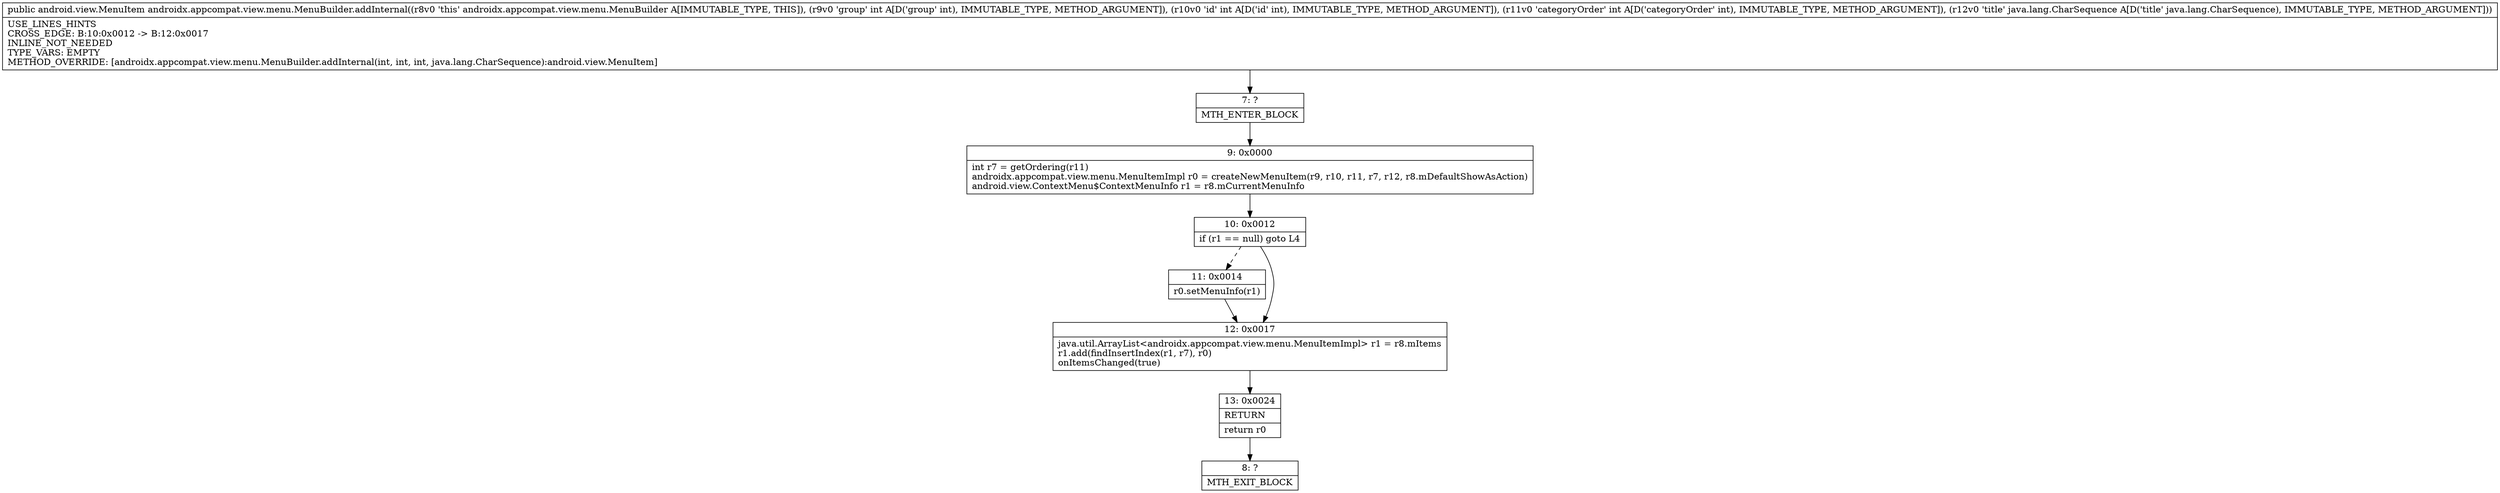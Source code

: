 digraph "CFG forandroidx.appcompat.view.menu.MenuBuilder.addInternal(IIILjava\/lang\/CharSequence;)Landroid\/view\/MenuItem;" {
Node_7 [shape=record,label="{7\:\ ?|MTH_ENTER_BLOCK\l}"];
Node_9 [shape=record,label="{9\:\ 0x0000|int r7 = getOrdering(r11)\landroidx.appcompat.view.menu.MenuItemImpl r0 = createNewMenuItem(r9, r10, r11, r7, r12, r8.mDefaultShowAsAction)\landroid.view.ContextMenu$ContextMenuInfo r1 = r8.mCurrentMenuInfo\l}"];
Node_10 [shape=record,label="{10\:\ 0x0012|if (r1 == null) goto L4\l}"];
Node_11 [shape=record,label="{11\:\ 0x0014|r0.setMenuInfo(r1)\l}"];
Node_12 [shape=record,label="{12\:\ 0x0017|java.util.ArrayList\<androidx.appcompat.view.menu.MenuItemImpl\> r1 = r8.mItems\lr1.add(findInsertIndex(r1, r7), r0)\lonItemsChanged(true)\l}"];
Node_13 [shape=record,label="{13\:\ 0x0024|RETURN\l|return r0\l}"];
Node_8 [shape=record,label="{8\:\ ?|MTH_EXIT_BLOCK\l}"];
MethodNode[shape=record,label="{public android.view.MenuItem androidx.appcompat.view.menu.MenuBuilder.addInternal((r8v0 'this' androidx.appcompat.view.menu.MenuBuilder A[IMMUTABLE_TYPE, THIS]), (r9v0 'group' int A[D('group' int), IMMUTABLE_TYPE, METHOD_ARGUMENT]), (r10v0 'id' int A[D('id' int), IMMUTABLE_TYPE, METHOD_ARGUMENT]), (r11v0 'categoryOrder' int A[D('categoryOrder' int), IMMUTABLE_TYPE, METHOD_ARGUMENT]), (r12v0 'title' java.lang.CharSequence A[D('title' java.lang.CharSequence), IMMUTABLE_TYPE, METHOD_ARGUMENT]))  | USE_LINES_HINTS\lCROSS_EDGE: B:10:0x0012 \-\> B:12:0x0017\lINLINE_NOT_NEEDED\lTYPE_VARS: EMPTY\lMETHOD_OVERRIDE: [androidx.appcompat.view.menu.MenuBuilder.addInternal(int, int, int, java.lang.CharSequence):android.view.MenuItem]\l}"];
MethodNode -> Node_7;Node_7 -> Node_9;
Node_9 -> Node_10;
Node_10 -> Node_11[style=dashed];
Node_10 -> Node_12;
Node_11 -> Node_12;
Node_12 -> Node_13;
Node_13 -> Node_8;
}

